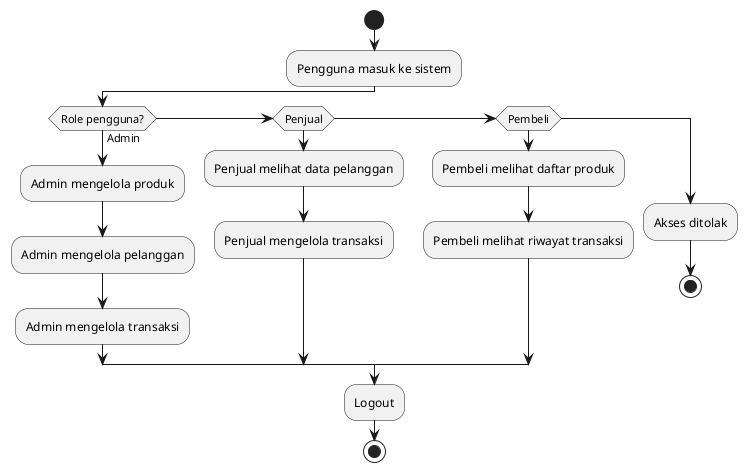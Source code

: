 @startuml
start
:Pengguna masuk ke sistem;
if (Role pengguna?) then (Admin)
    :Admin mengelola produk;
    :Admin mengelola pelanggan;
    :Admin mengelola transaksi;
elseif (Penjual)
    :Penjual melihat data pelanggan;
    :Penjual mengelola transaksi;
elseif (Pembeli)
    :Pembeli melihat daftar produk;
    :Pembeli melihat riwayat transaksi;
else
    :Akses ditolak;
    stop
endif
:Logout;
stop
@enduml
